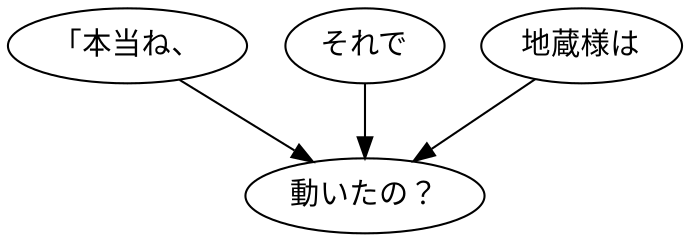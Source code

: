 digraph graph6858 {
	node0 [label="「本当ね、"];
	node1 [label="それで"];
	node2 [label="地蔵様は"];
	node3 [label="動いたの？"];
	node0 -> node3;
	node1 -> node3;
	node2 -> node3;
}
